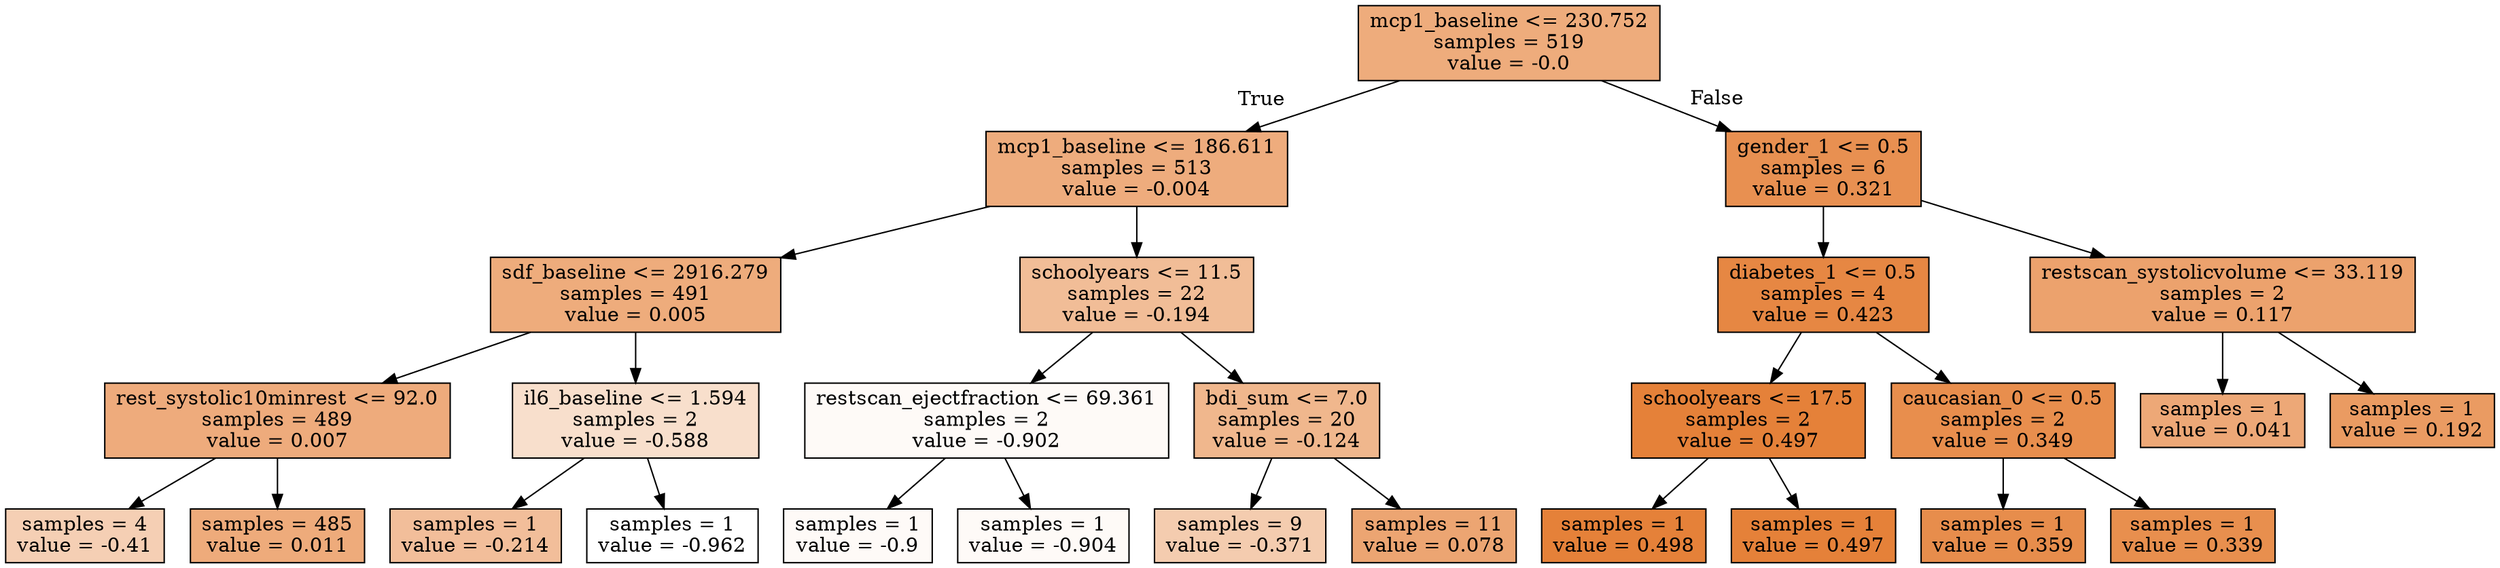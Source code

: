 digraph Tree {
node [shape=box, style="filled", color="black"] ;
0 [label="mcp1_baseline <= 230.752\nsamples = 519\nvalue = -0.0", fillcolor="#eeac7c"] ;
1 [label="mcp1_baseline <= 186.611\nsamples = 513\nvalue = -0.004", fillcolor="#eeac7d"] ;
0 -> 1 [labeldistance=2.5, labelangle=45, headlabel="True"] ;
2 [label="sdf_baseline <= 2916.279\nsamples = 491\nvalue = 0.005", fillcolor="#eeac7c"] ;
1 -> 2 ;
3 [label="rest_systolic10minrest <= 92.0\nsamples = 489\nvalue = 0.007", fillcolor="#eeab7c"] ;
2 -> 3 ;
4 [label="samples = 4\nvalue = -0.41", fillcolor="#f5cfb4"] ;
3 -> 4 ;
5 [label="samples = 485\nvalue = 0.011", fillcolor="#eeab7b"] ;
3 -> 5 ;
6 [label="il6_baseline <= 1.594\nsamples = 2\nvalue = -0.588", fillcolor="#f8dfcc"] ;
2 -> 6 ;
7 [label="samples = 1\nvalue = -0.214", fillcolor="#f2be9a"] ;
6 -> 7 ;
8 [label="samples = 1\nvalue = -0.962", fillcolor="#ffffff"] ;
6 -> 8 ;
9 [label="schoolyears <= 11.5\nsamples = 22\nvalue = -0.194", fillcolor="#f1bd97"] ;
1 -> 9 ;
10 [label="restscan_ejectfraction <= 69.361\nsamples = 2\nvalue = -0.902", fillcolor="#fefaf7"] ;
9 -> 10 ;
11 [label="samples = 1\nvalue = -0.9", fillcolor="#fefaf7"] ;
10 -> 11 ;
12 [label="samples = 1\nvalue = -0.904", fillcolor="#fefaf7"] ;
10 -> 12 ;
13 [label="bdi_sum <= 7.0\nsamples = 20\nvalue = -0.124", fillcolor="#f0b78d"] ;
9 -> 13 ;
14 [label="samples = 9\nvalue = -0.371", fillcolor="#f4ccaf"] ;
13 -> 14 ;
15 [label="samples = 11\nvalue = 0.078", fillcolor="#eca572"] ;
13 -> 15 ;
16 [label="gender_1 <= 0.5\nsamples = 6\nvalue = 0.321", fillcolor="#e89051"] ;
0 -> 16 [labeldistance=2.5, labelangle=-45, headlabel="False"] ;
17 [label="diabetes_1 <= 0.5\nsamples = 4\nvalue = 0.423", fillcolor="#e68743"] ;
16 -> 17 ;
18 [label="schoolyears <= 17.5\nsamples = 2\nvalue = 0.497", fillcolor="#e58139"] ;
17 -> 18 ;
19 [label="samples = 1\nvalue = 0.498", fillcolor="#e58139"] ;
18 -> 19 ;
20 [label="samples = 1\nvalue = 0.497", fillcolor="#e58139"] ;
18 -> 20 ;
21 [label="caucasian_0 <= 0.5\nsamples = 2\nvalue = 0.349", fillcolor="#e88e4d"] ;
17 -> 21 ;
22 [label="samples = 1\nvalue = 0.359", fillcolor="#e78d4c"] ;
21 -> 22 ;
23 [label="samples = 1\nvalue = 0.339", fillcolor="#e88f4e"] ;
21 -> 23 ;
24 [label="restscan_systolicvolume <= 33.119\nsamples = 2\nvalue = 0.117", fillcolor="#eca26d"] ;
16 -> 24 ;
25 [label="samples = 1\nvalue = 0.041", fillcolor="#eda877"] ;
24 -> 25 ;
26 [label="samples = 1\nvalue = 0.192", fillcolor="#ea9b62"] ;
24 -> 26 ;
}